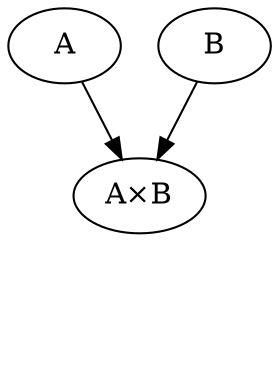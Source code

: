 digraph {
    A1[label="A" class="disabled"]
    A2[label="A" style="invis"]

    B1[label="B" class="disabled"]
    B2[label="B" style="invis"]

    AB[label="A×B" class="goal"]

    A1 -> AB[class="disabled"]
    B1 -> AB[class="disabled"]

    AB -> A2[style="invis"]
    AB -> B2[style="invis"]
}
